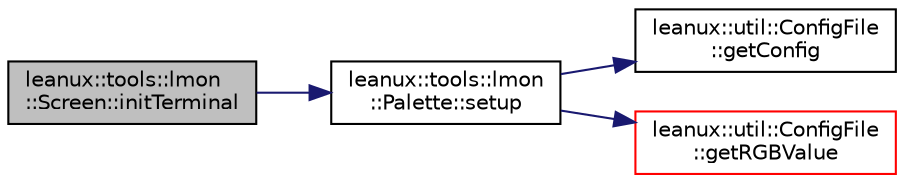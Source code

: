 digraph "leanux::tools::lmon::Screen::initTerminal"
{
 // LATEX_PDF_SIZE
  bgcolor="transparent";
  edge [fontname="Helvetica",fontsize="10",labelfontname="Helvetica",labelfontsize="10"];
  node [fontname="Helvetica",fontsize="10",shape=record];
  rankdir="LR";
  Node1 [label="leanux::tools::lmon\l::Screen::initTerminal",height=0.2,width=0.4,color="black", fillcolor="grey75", style="filled", fontcolor="black",tooltip="Initialize and start the ncurses Screen."];
  Node1 -> Node2 [color="midnightblue",fontsize="10",style="solid",fontname="Helvetica"];
  Node2 [label="leanux::tools::lmon\l::Palette::setup",height=0.2,width=0.4,color="black",URL="$classleanux_1_1tools_1_1lmon_1_1Palette.html#aff7f53f61a567297f5cfd9a4ee880e51",tooltip="setup the Palette."];
  Node2 -> Node3 [color="midnightblue",fontsize="10",style="solid",fontname="Helvetica"];
  Node3 [label="leanux::util::ConfigFile\l::getConfig",height=0.2,width=0.4,color="black",URL="$classleanux_1_1util_1_1ConfigFile.html#a8cef175948cd9727c732de3a605c99ba",tooltip="Get the ConfigurationFile object for the appname, or construct one if it does not exist."];
  Node2 -> Node4 [color="midnightblue",fontsize="10",style="solid",fontname="Helvetica"];
  Node4 [label="leanux::util::ConfigFile\l::getRGBValue",height=0.2,width=0.4,color="red",URL="$classleanux_1_1util_1_1ConfigFile.html#ac0a26e361b745b7e933134618c9fad97",tooltip="return the configuration parameter as a RGB struct."];
}
